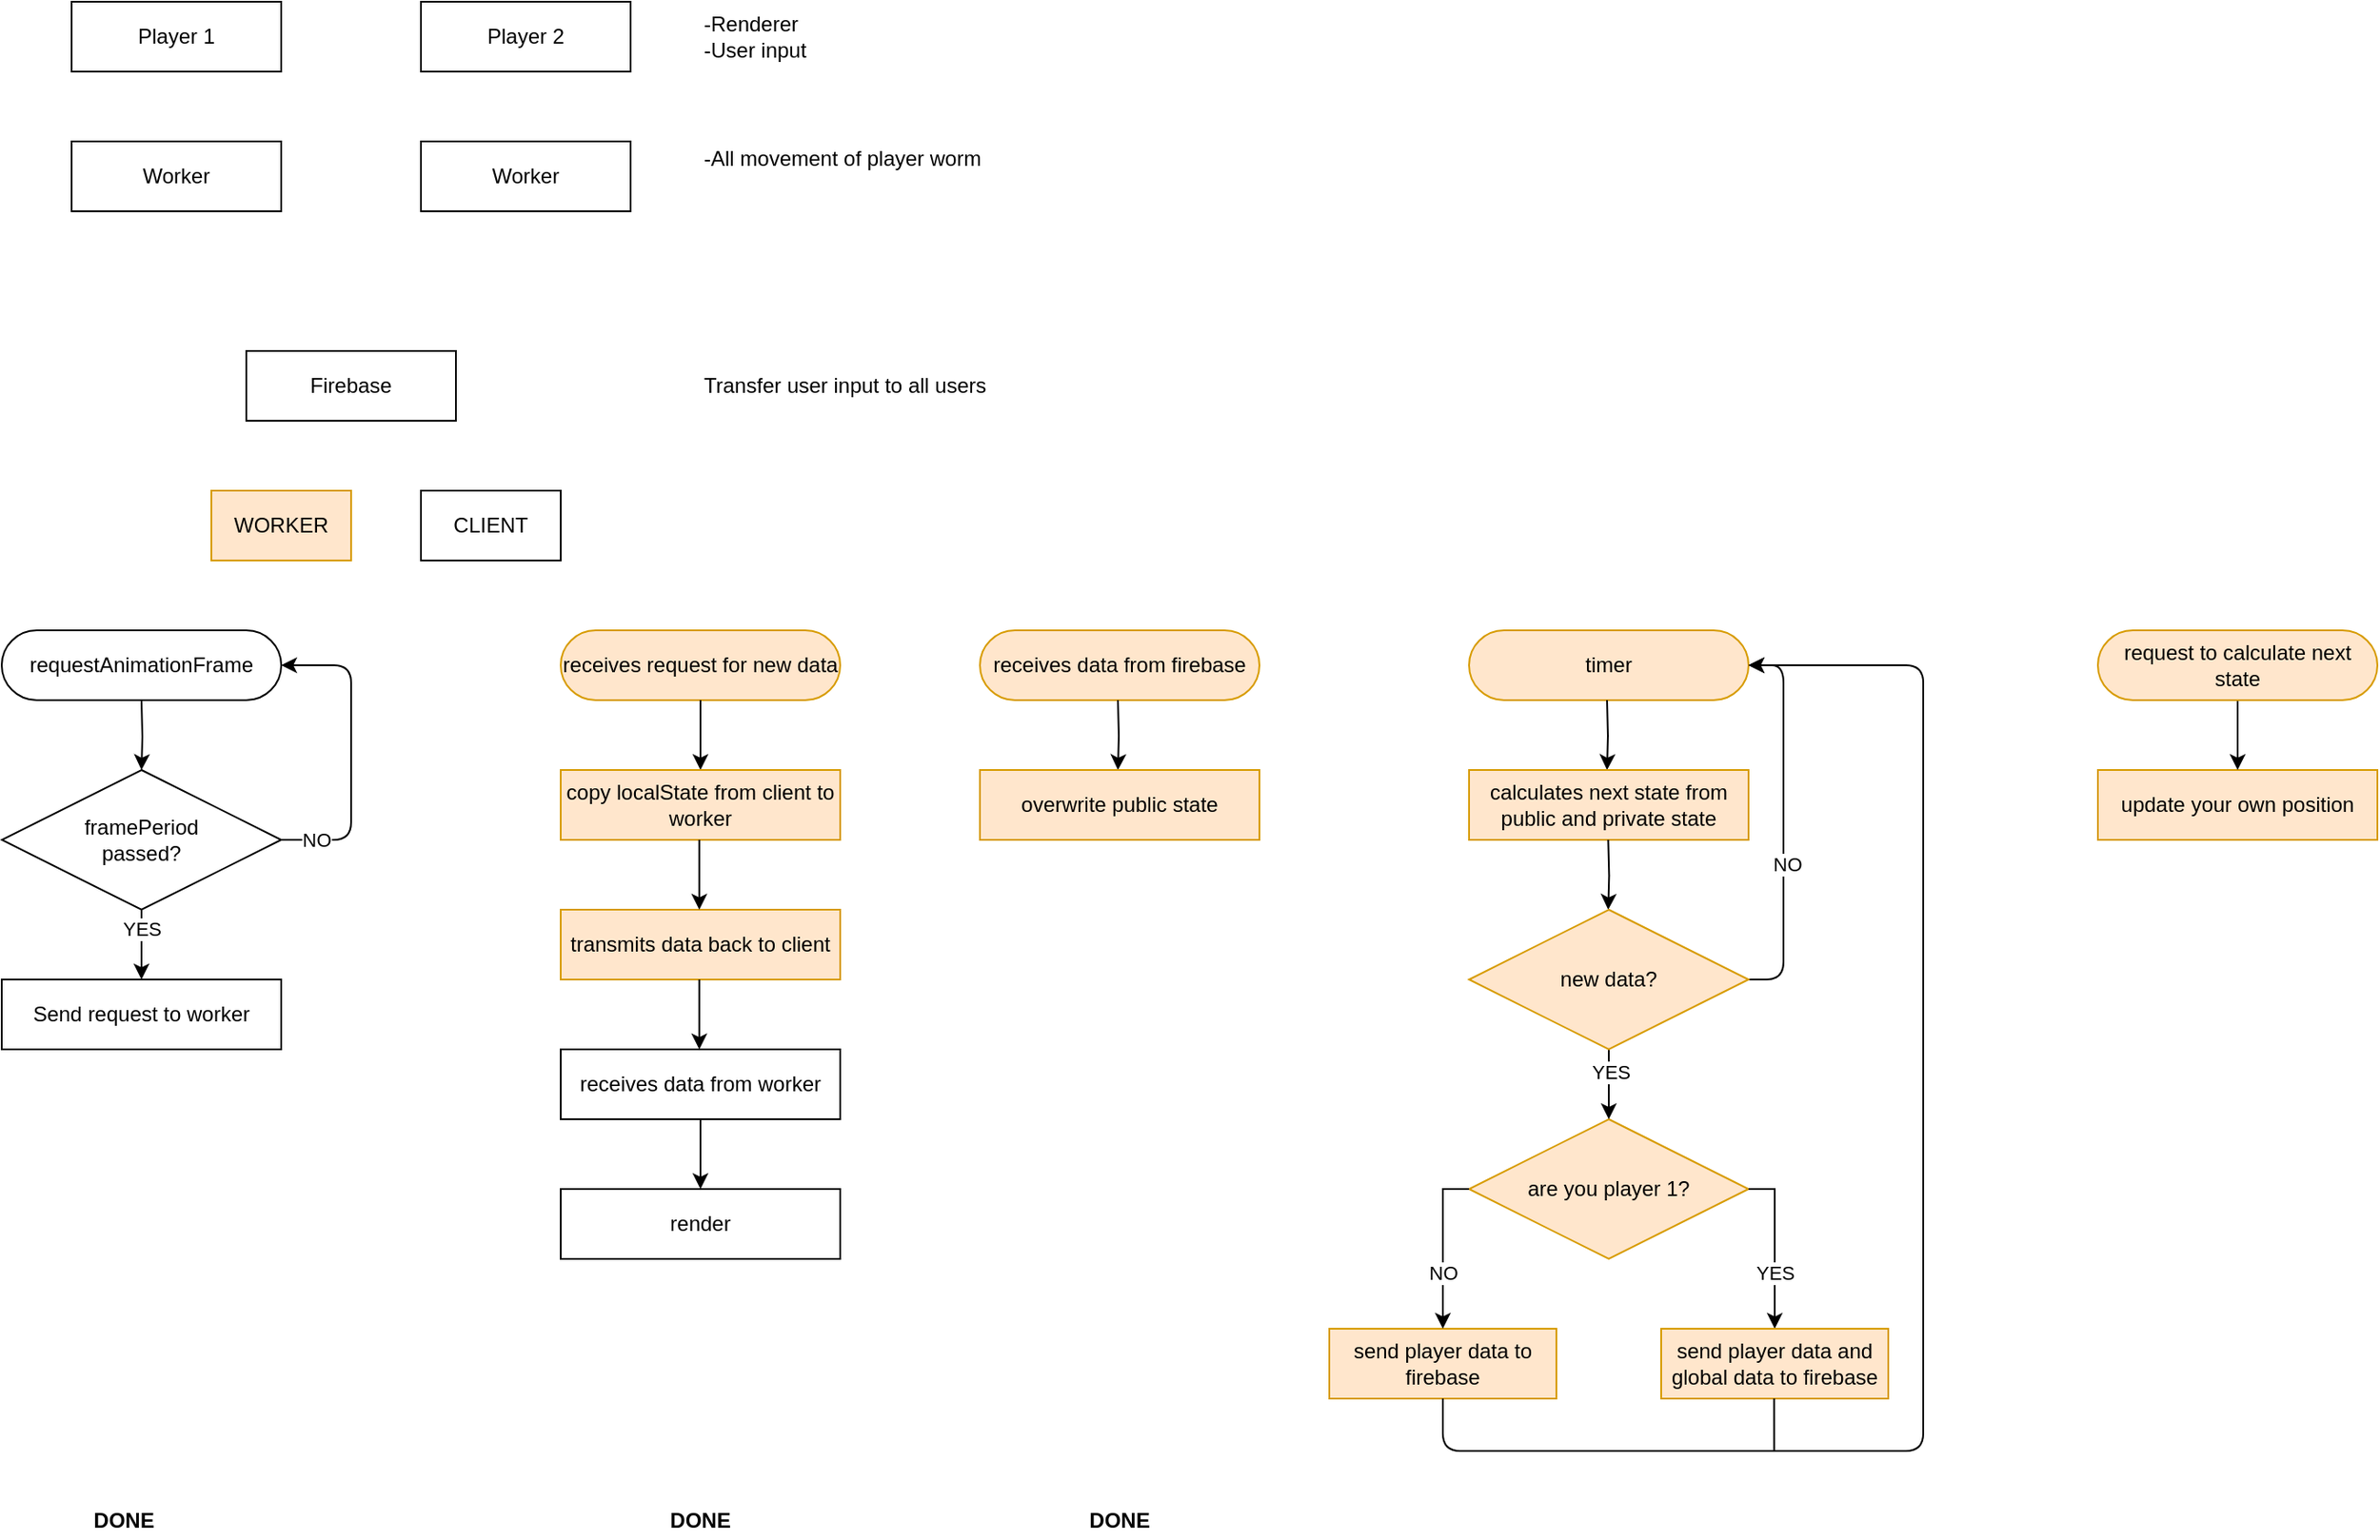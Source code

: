 <mxfile version="13.7.3" type="device"><diagram id="XmuRBFklMX2ZVmVrO4rw" name="Page-1"><mxGraphModel dx="914" dy="763" grid="1" gridSize="10" guides="1" tooltips="1" connect="1" arrows="1" fold="1" page="1" pageScale="1" pageWidth="827" pageHeight="1169" math="0" shadow="0"><root><mxCell id="0"/><mxCell id="1" parent="0"/><mxCell id="vAOlDwXCAyfI3TY5ffFf-2" value="Player 1" style="rounded=0;whiteSpace=wrap;html=1;" parent="1" vertex="1"><mxGeometry x="120" y="200" width="120" height="40" as="geometry"/></mxCell><mxCell id="vAOlDwXCAyfI3TY5ffFf-3" value="Worker" style="rounded=0;whiteSpace=wrap;html=1;" parent="1" vertex="1"><mxGeometry x="120" y="280" width="120" height="40" as="geometry"/></mxCell><mxCell id="vAOlDwXCAyfI3TY5ffFf-4" value="Player 2" style="rounded=0;whiteSpace=wrap;html=1;" parent="1" vertex="1"><mxGeometry x="320" y="200" width="120" height="40" as="geometry"/></mxCell><mxCell id="vAOlDwXCAyfI3TY5ffFf-5" value="Worker" style="rounded=0;whiteSpace=wrap;html=1;" parent="1" vertex="1"><mxGeometry x="320" y="280" width="120" height="40" as="geometry"/></mxCell><mxCell id="vAOlDwXCAyfI3TY5ffFf-6" value="Firebase" style="rounded=0;whiteSpace=wrap;html=1;" parent="1" vertex="1"><mxGeometry x="220" y="400" width="120" height="40" as="geometry"/></mxCell><mxCell id="vAOlDwXCAyfI3TY5ffFf-7" value="-All movement of player worm" style="text;html=1;strokeColor=none;fillColor=none;align=left;verticalAlign=middle;whiteSpace=wrap;rounded=0;" parent="1" vertex="1"><mxGeometry x="480" y="280" width="180" height="20" as="geometry"/></mxCell><mxCell id="3Bcr0gUqZ-ZHplmmfWdD-1" value="-Renderer&lt;br&gt;&lt;div style=&quot;&quot;&gt;&lt;span&gt;-User input&lt;/span&gt;&lt;/div&gt;" style="text;html=1;strokeColor=none;fillColor=none;align=left;verticalAlign=middle;whiteSpace=wrap;rounded=0;" parent="1" vertex="1"><mxGeometry x="480" y="210" width="180" height="20" as="geometry"/></mxCell><mxCell id="3Bcr0gUqZ-ZHplmmfWdD-2" value="Transfer user input to all users" style="text;html=1;strokeColor=none;fillColor=none;align=left;verticalAlign=middle;whiteSpace=wrap;rounded=0;" parent="1" vertex="1"><mxGeometry x="480" y="410" width="180" height="20" as="geometry"/></mxCell><mxCell id="g1w8v38D4eEar4Nu806j-5" value="" style="edgeStyle=orthogonalEdgeStyle;rounded=0;orthogonalLoop=1;jettySize=auto;html=1;" edge="1" parent="1" target="g1w8v38D4eEar4Nu806j-4"><mxGeometry relative="1" as="geometry"><mxPoint x="160" y="600" as="sourcePoint"/></mxGeometry></mxCell><mxCell id="g1w8v38D4eEar4Nu806j-10" value="" style="edgeStyle=none;rounded=0;orthogonalLoop=1;jettySize=auto;html=1;" edge="1" parent="1" source="g1w8v38D4eEar4Nu806j-4" target="g1w8v38D4eEar4Nu806j-9"><mxGeometry relative="1" as="geometry"/></mxCell><mxCell id="g1w8v38D4eEar4Nu806j-23" value="YES" style="edgeLabel;html=1;align=center;verticalAlign=middle;resizable=0;points=[];" vertex="1" connectable="0" parent="g1w8v38D4eEar4Nu806j-10"><mxGeometry x="-0.462" relative="1" as="geometry"><mxPoint as="offset"/></mxGeometry></mxCell><mxCell id="g1w8v38D4eEar4Nu806j-4" value="framePeriod&lt;br&gt;passed?" style="rhombus;whiteSpace=wrap;html=1;rounded=0;" vertex="1" parent="1"><mxGeometry x="80" y="640" width="160" height="80" as="geometry"/></mxCell><mxCell id="g1w8v38D4eEar4Nu806j-6" value="" style="endArrow=classic;html=1;exitX=1;exitY=0.5;exitDx=0;exitDy=0;entryX=1;entryY=0.5;entryDx=0;entryDy=0;" edge="1" parent="1" source="g1w8v38D4eEar4Nu806j-4"><mxGeometry width="50" height="50" relative="1" as="geometry"><mxPoint x="370" y="660" as="sourcePoint"/><mxPoint x="240" y="580" as="targetPoint"/><Array as="points"><mxPoint x="280" y="680"/><mxPoint x="280" y="580"/></Array></mxGeometry></mxCell><mxCell id="g1w8v38D4eEar4Nu806j-7" value="NO" style="edgeLabel;html=1;align=center;verticalAlign=middle;resizable=0;points=[];" vertex="1" connectable="0" parent="g1w8v38D4eEar4Nu806j-6"><mxGeometry x="-0.777" y="-3" relative="1" as="geometry"><mxPoint y="-3" as="offset"/></mxGeometry></mxCell><mxCell id="g1w8v38D4eEar4Nu806j-9" value="Send request to worker" style="whiteSpace=wrap;html=1;rounded=0;" vertex="1" parent="1"><mxGeometry x="80" y="760" width="160" height="40" as="geometry"/></mxCell><mxCell id="g1w8v38D4eEar4Nu806j-13" value="WORKER" style="whiteSpace=wrap;html=1;rounded=0;fillColor=#ffe6cc;strokeColor=#d79b00;" vertex="1" parent="1"><mxGeometry x="200" y="480" width="80" height="40" as="geometry"/></mxCell><mxCell id="g1w8v38D4eEar4Nu806j-14" value="CLIENT" style="whiteSpace=wrap;html=1;rounded=0;" vertex="1" parent="1"><mxGeometry x="320" y="480" width="80" height="40" as="geometry"/></mxCell><mxCell id="g1w8v38D4eEar4Nu806j-16" value="receives request for new data" style="rounded=1;whiteSpace=wrap;html=1;fillColor=#ffe6cc;strokeColor=#d79b00;arcSize=50;" vertex="1" parent="1"><mxGeometry x="400" y="560" width="160" height="40" as="geometry"/></mxCell><mxCell id="g1w8v38D4eEar4Nu806j-20" value="transmits data back to client" style="rounded=0;whiteSpace=wrap;html=1;fillColor=#ffe6cc;strokeColor=#d79b00;" vertex="1" parent="1"><mxGeometry x="400" y="720" width="160" height="40" as="geometry"/></mxCell><mxCell id="g1w8v38D4eEar4Nu806j-24" value="&lt;span&gt;requestAnimationFrame&lt;/span&gt;" style="rounded=1;whiteSpace=wrap;html=1;arcSize=50;" vertex="1" parent="1"><mxGeometry x="80" y="560" width="160" height="40" as="geometry"/></mxCell><mxCell id="g1w8v38D4eEar4Nu806j-25" value="receives data from firebase" style="rounded=1;whiteSpace=wrap;html=1;fillColor=#ffe6cc;strokeColor=#d79b00;arcSize=50;" vertex="1" parent="1"><mxGeometry x="640" y="560" width="160" height="40" as="geometry"/></mxCell><mxCell id="g1w8v38D4eEar4Nu806j-35" value="" style="edgeStyle=orthogonalEdgeStyle;rounded=0;orthogonalLoop=1;jettySize=auto;html=1;exitX=0.5;exitY=1;exitDx=0;exitDy=0;" edge="1" parent="1" source="g1w8v38D4eEar4Nu806j-16"><mxGeometry relative="1" as="geometry"><mxPoint x="170" y="610" as="sourcePoint"/><mxPoint x="480" y="640" as="targetPoint"/></mxGeometry></mxCell><mxCell id="g1w8v38D4eEar4Nu806j-36" value="" style="edgeStyle=orthogonalEdgeStyle;rounded=0;orthogonalLoop=1;jettySize=auto;html=1;exitX=0.5;exitY=1;exitDx=0;exitDy=0;" edge="1" parent="1"><mxGeometry relative="1" as="geometry"><mxPoint x="719" y="600" as="sourcePoint"/><mxPoint x="719" y="640" as="targetPoint"/></mxGeometry></mxCell><mxCell id="g1w8v38D4eEar4Nu806j-37" value="overwrite public state" style="rounded=0;whiteSpace=wrap;html=1;fillColor=#ffe6cc;strokeColor=#d79b00;" vertex="1" parent="1"><mxGeometry x="640" y="640" width="160" height="40" as="geometry"/></mxCell><mxCell id="g1w8v38D4eEar4Nu806j-38" value="receives data from worker" style="whiteSpace=wrap;html=1;rounded=0;" vertex="1" parent="1"><mxGeometry x="400" y="800" width="160" height="40" as="geometry"/></mxCell><mxCell id="g1w8v38D4eEar4Nu806j-39" value="" style="edgeStyle=none;rounded=0;orthogonalLoop=1;jettySize=auto;html=1;entryX=0.5;entryY=0;entryDx=0;entryDy=0;" edge="1" parent="1"><mxGeometry relative="1" as="geometry"><mxPoint x="479.33" y="760" as="sourcePoint"/><mxPoint x="479.33" y="800" as="targetPoint"/></mxGeometry></mxCell><mxCell id="g1w8v38D4eEar4Nu806j-40" value="" style="edgeStyle=none;rounded=0;orthogonalLoop=1;jettySize=auto;html=1;entryX=0.5;entryY=0;entryDx=0;entryDy=0;" edge="1" parent="1"><mxGeometry relative="1" as="geometry"><mxPoint x="480.0" y="840" as="sourcePoint"/><mxPoint x="480.0" y="880" as="targetPoint"/></mxGeometry></mxCell><mxCell id="g1w8v38D4eEar4Nu806j-41" value="render" style="whiteSpace=wrap;html=1;rounded=0;" vertex="1" parent="1"><mxGeometry x="400" y="880" width="160" height="40" as="geometry"/></mxCell><mxCell id="g1w8v38D4eEar4Nu806j-44" value="timer" style="rounded=1;whiteSpace=wrap;html=1;fillColor=#ffe6cc;strokeColor=#d79b00;arcSize=50;" vertex="1" parent="1"><mxGeometry x="920" y="560" width="160" height="40" as="geometry"/></mxCell><mxCell id="g1w8v38D4eEar4Nu806j-45" value="" style="edgeStyle=orthogonalEdgeStyle;rounded=0;orthogonalLoop=1;jettySize=auto;html=1;exitX=0.5;exitY=1;exitDx=0;exitDy=0;" edge="1" parent="1"><mxGeometry relative="1" as="geometry"><mxPoint x="999" y="600" as="sourcePoint"/><mxPoint x="999" y="640" as="targetPoint"/></mxGeometry></mxCell><mxCell id="g1w8v38D4eEar4Nu806j-48" value="are you player 1?" style="rhombus;whiteSpace=wrap;html=1;rounded=0;fillColor=#ffe6cc;strokeColor=#d79b00;" vertex="1" parent="1"><mxGeometry x="920" y="840" width="160" height="80" as="geometry"/></mxCell><mxCell id="g1w8v38D4eEar4Nu806j-49" value="" style="endArrow=classic;html=1;entryX=1;entryY=0.5;entryDx=0;entryDy=0;" edge="1" parent="1" target="g1w8v38D4eEar4Nu806j-44"><mxGeometry width="50" height="50" relative="1" as="geometry"><mxPoint x="1080" y="760" as="sourcePoint"/><mxPoint x="1090" y="630" as="targetPoint"/><Array as="points"><mxPoint x="1100" y="760"/><mxPoint x="1100" y="580"/></Array></mxGeometry></mxCell><mxCell id="g1w8v38D4eEar4Nu806j-57" value="NO" style="edgeLabel;html=1;align=center;verticalAlign=middle;resizable=0;points=[];" vertex="1" connectable="0" parent="g1w8v38D4eEar4Nu806j-49"><mxGeometry x="-0.215" y="-2" relative="1" as="geometry"><mxPoint as="offset"/></mxGeometry></mxCell><mxCell id="g1w8v38D4eEar4Nu806j-51" value="" style="edgeStyle=none;rounded=0;orthogonalLoop=1;jettySize=auto;html=1;entryX=0.5;entryY=0;entryDx=0;entryDy=0;exitX=1;exitY=0.5;exitDx=0;exitDy=0;" edge="1" parent="1" source="g1w8v38D4eEar4Nu806j-48" target="g1w8v38D4eEar4Nu806j-55"><mxGeometry relative="1" as="geometry"><mxPoint x="999.67" y="920" as="sourcePoint"/><mxPoint x="999.67" y="960" as="targetPoint"/><Array as="points"><mxPoint x="1095" y="880"/></Array></mxGeometry></mxCell><mxCell id="g1w8v38D4eEar4Nu806j-52" value="YES" style="edgeLabel;html=1;align=center;verticalAlign=middle;resizable=0;points=[];" vertex="1" connectable="0" parent="g1w8v38D4eEar4Nu806j-51"><mxGeometry x="0.54" y="1" relative="1" as="geometry"><mxPoint x="-1" y="-10.67" as="offset"/></mxGeometry></mxCell><mxCell id="g1w8v38D4eEar4Nu806j-53" value="calculates next state from public and private state" style="rounded=0;whiteSpace=wrap;html=1;fillColor=#ffe6cc;strokeColor=#d79b00;" vertex="1" parent="1"><mxGeometry x="920" y="640" width="160" height="40" as="geometry"/></mxCell><mxCell id="g1w8v38D4eEar4Nu806j-54" value="" style="edgeStyle=orthogonalEdgeStyle;rounded=0;orthogonalLoop=1;jettySize=auto;html=1;exitX=0.5;exitY=1;exitDx=0;exitDy=0;" edge="1" parent="1"><mxGeometry relative="1" as="geometry"><mxPoint x="999.67" y="680" as="sourcePoint"/><mxPoint x="999.67" y="720" as="targetPoint"/></mxGeometry></mxCell><mxCell id="g1w8v38D4eEar4Nu806j-55" value="send player data and global data to firebase" style="rounded=0;whiteSpace=wrap;html=1;fillColor=#ffe6cc;strokeColor=#d79b00;" vertex="1" parent="1"><mxGeometry x="1030" y="960" width="130" height="40" as="geometry"/></mxCell><mxCell id="g1w8v38D4eEar4Nu806j-58" value="" style="edgeStyle=none;rounded=0;orthogonalLoop=1;jettySize=auto;html=1;" edge="1" parent="1" source="g1w8v38D4eEar4Nu806j-56" target="g1w8v38D4eEar4Nu806j-48"><mxGeometry relative="1" as="geometry"/></mxCell><mxCell id="g1w8v38D4eEar4Nu806j-60" value="YES" style="edgeLabel;html=1;align=center;verticalAlign=middle;resizable=0;points=[];" vertex="1" connectable="0" parent="g1w8v38D4eEar4Nu806j-58"><mxGeometry x="-0.35" y="1" relative="1" as="geometry"><mxPoint as="offset"/></mxGeometry></mxCell><mxCell id="g1w8v38D4eEar4Nu806j-56" value="new data?" style="rhombus;whiteSpace=wrap;html=1;rounded=0;fillColor=#ffe6cc;strokeColor=#d79b00;" vertex="1" parent="1"><mxGeometry x="920" y="720" width="160" height="80" as="geometry"/></mxCell><mxCell id="g1w8v38D4eEar4Nu806j-61" value="send player data to firebase" style="rounded=0;whiteSpace=wrap;html=1;fillColor=#ffe6cc;strokeColor=#d79b00;" vertex="1" parent="1"><mxGeometry x="840" y="960" width="130" height="40" as="geometry"/></mxCell><mxCell id="g1w8v38D4eEar4Nu806j-62" value="" style="edgeStyle=none;rounded=0;orthogonalLoop=1;jettySize=auto;html=1;exitX=1;exitY=0.5;exitDx=0;exitDy=0;entryX=0.5;entryY=0;entryDx=0;entryDy=0;" edge="1" parent="1" target="g1w8v38D4eEar4Nu806j-61"><mxGeometry relative="1" as="geometry"><mxPoint x="920" y="880" as="sourcePoint"/><mxPoint x="900" y="956" as="targetPoint"/><Array as="points"><mxPoint x="905" y="880"/></Array></mxGeometry></mxCell><mxCell id="g1w8v38D4eEar4Nu806j-63" value="NO" style="edgeLabel;html=1;align=center;verticalAlign=middle;resizable=0;points=[];" vertex="1" connectable="0" parent="g1w8v38D4eEar4Nu806j-62"><mxGeometry x="0.54" y="1" relative="1" as="geometry"><mxPoint x="-1" y="-10.67" as="offset"/></mxGeometry></mxCell><mxCell id="g1w8v38D4eEar4Nu806j-64" value="" style="endArrow=classic;html=1;entryX=1;entryY=0.5;entryDx=0;entryDy=0;exitX=0.5;exitY=1;exitDx=0;exitDy=0;" edge="1" parent="1" source="g1w8v38D4eEar4Nu806j-61" target="g1w8v38D4eEar4Nu806j-44"><mxGeometry width="50" height="50" relative="1" as="geometry"><mxPoint x="1110" y="840" as="sourcePoint"/><mxPoint x="1090" y="575" as="targetPoint"/><Array as="points"><mxPoint x="905" y="1030"/><mxPoint x="1180" y="1030"/><mxPoint x="1180" y="580"/></Array></mxGeometry></mxCell><mxCell id="g1w8v38D4eEar4Nu806j-66" value="" style="edgeStyle=orthogonalEdgeStyle;rounded=0;orthogonalLoop=1;jettySize=auto;html=1;exitX=0.5;exitY=1;exitDx=0;exitDy=0;endArrow=none;endFill=0;" edge="1" parent="1"><mxGeometry relative="1" as="geometry"><mxPoint x="1094.67" y="1000" as="sourcePoint"/><mxPoint x="1140" y="1030" as="targetPoint"/><Array as="points"><mxPoint x="1095" y="1030"/></Array></mxGeometry></mxCell><mxCell id="g1w8v38D4eEar4Nu806j-67" value="&lt;b&gt;DONE&lt;/b&gt;" style="text;html=1;strokeColor=none;fillColor=none;align=center;verticalAlign=middle;whiteSpace=wrap;rounded=0;" vertex="1" parent="1"><mxGeometry x="130" y="1060" width="40" height="20" as="geometry"/></mxCell><mxCell id="g1w8v38D4eEar4Nu806j-68" value="copy localState from client to worker" style="rounded=0;whiteSpace=wrap;html=1;fillColor=#ffe6cc;strokeColor=#d79b00;" vertex="1" parent="1"><mxGeometry x="400" y="640" width="160" height="40" as="geometry"/></mxCell><mxCell id="g1w8v38D4eEar4Nu806j-71" value="" style="edgeStyle=none;rounded=0;orthogonalLoop=1;jettySize=auto;html=1;entryX=0.5;entryY=0;entryDx=0;entryDy=0;" edge="1" parent="1"><mxGeometry relative="1" as="geometry"><mxPoint x="479.33" y="680" as="sourcePoint"/><mxPoint x="479.33" y="720" as="targetPoint"/></mxGeometry></mxCell><mxCell id="g1w8v38D4eEar4Nu806j-72" value="&lt;b&gt;DONE&lt;/b&gt;" style="text;html=1;strokeColor=none;fillColor=none;align=center;verticalAlign=middle;whiteSpace=wrap;rounded=0;" vertex="1" parent="1"><mxGeometry x="460" y="1060" width="40" height="20" as="geometry"/></mxCell><mxCell id="g1w8v38D4eEar4Nu806j-73" value="&lt;b&gt;DONE&lt;/b&gt;" style="text;html=1;strokeColor=none;fillColor=none;align=center;verticalAlign=middle;whiteSpace=wrap;rounded=0;" vertex="1" parent="1"><mxGeometry x="700" y="1060" width="40" height="20" as="geometry"/></mxCell><mxCell id="g1w8v38D4eEar4Nu806j-74" value="update your own position" style="rounded=0;whiteSpace=wrap;html=1;fillColor=#ffe6cc;strokeColor=#d79b00;" vertex="1" parent="1"><mxGeometry x="1280" y="640" width="160" height="40" as="geometry"/></mxCell><mxCell id="g1w8v38D4eEar4Nu806j-78" value="" style="edgeStyle=none;rounded=0;orthogonalLoop=1;jettySize=auto;html=1;endArrow=classic;endFill=1;strokeColor=#000000;" edge="1" parent="1" source="g1w8v38D4eEar4Nu806j-77" target="g1w8v38D4eEar4Nu806j-74"><mxGeometry relative="1" as="geometry"/></mxCell><mxCell id="g1w8v38D4eEar4Nu806j-77" value="request to calculate next state" style="rounded=1;whiteSpace=wrap;html=1;fillColor=#ffe6cc;strokeColor=#d79b00;arcSize=50;" vertex="1" parent="1"><mxGeometry x="1280" y="560" width="160" height="40" as="geometry"/></mxCell></root></mxGraphModel></diagram></mxfile>